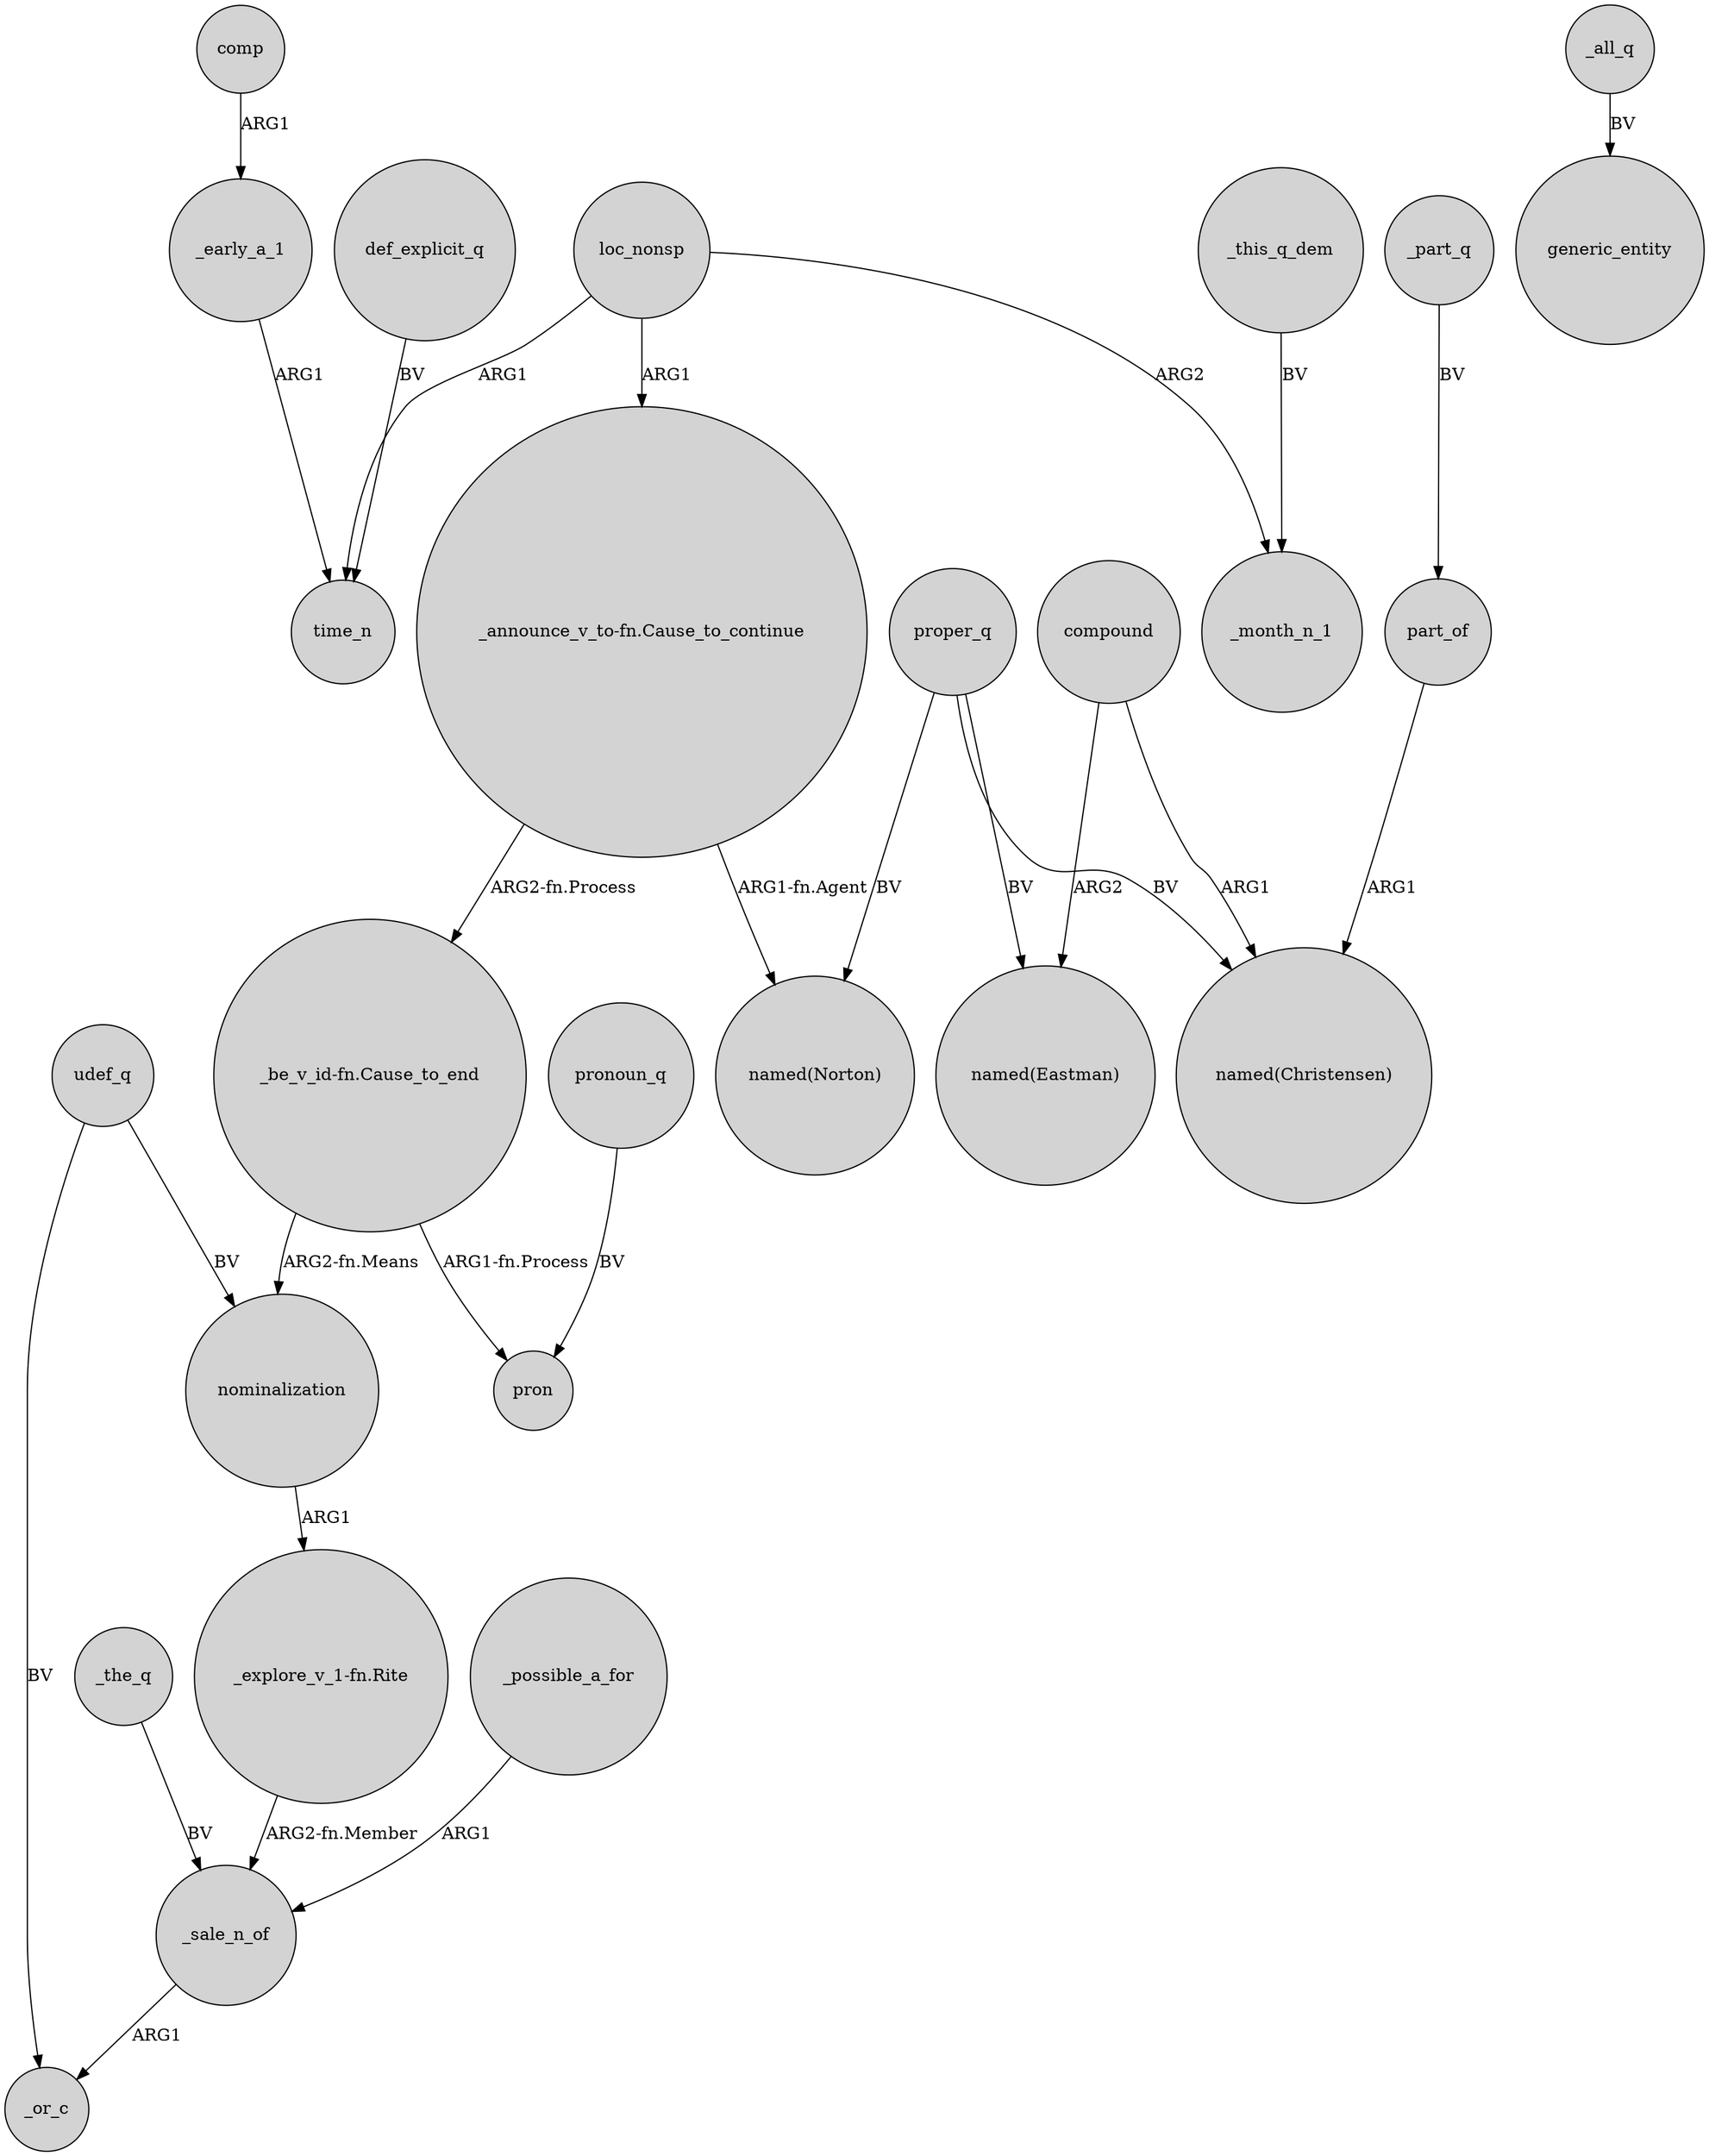 digraph {
	node [shape=circle style=filled]
	_early_a_1 -> time_n [label=ARG1]
	loc_nonsp -> "_announce_v_to-fn.Cause_to_continue" [label=ARG1]
	compound -> "named(Christensen)" [label=ARG1]
	_possible_a_for -> _sale_n_of [label=ARG1]
	udef_q -> nominalization [label=BV]
	proper_q -> "named(Christensen)" [label=BV]
	comp -> _early_a_1 [label=ARG1]
	"_be_v_id-fn.Cause_to_end" -> nominalization [label="ARG2-fn.Means"]
	_all_q -> generic_entity [label=BV]
	udef_q -> _or_c [label=BV]
	loc_nonsp -> _month_n_1 [label=ARG2]
	pronoun_q -> pron [label=BV]
	nominalization -> "_explore_v_1-fn.Rite" [label=ARG1]
	"_be_v_id-fn.Cause_to_end" -> pron [label="ARG1-fn.Process"]
	_part_q -> part_of [label=BV]
	"_announce_v_to-fn.Cause_to_continue" -> "_be_v_id-fn.Cause_to_end" [label="ARG2-fn.Process"]
	compound -> "named(Eastman)" [label=ARG2]
	proper_q -> "named(Eastman)" [label=BV]
	loc_nonsp -> time_n [label=ARG1]
	_this_q_dem -> _month_n_1 [label=BV]
	"_explore_v_1-fn.Rite" -> _sale_n_of [label="ARG2-fn.Member"]
	part_of -> "named(Christensen)" [label=ARG1]
	def_explicit_q -> time_n [label=BV]
	proper_q -> "named(Norton)" [label=BV]
	_the_q -> _sale_n_of [label=BV]
	_sale_n_of -> _or_c [label=ARG1]
	"_announce_v_to-fn.Cause_to_continue" -> "named(Norton)" [label="ARG1-fn.Agent"]
}
